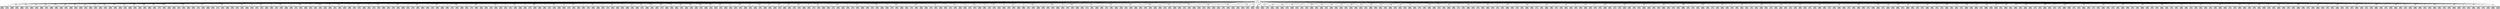 digraph ObjectGraph {
  node[shape=box, style=filled, fillcolor=white];
  o163693948[fontcolor=red];
  o163693948[label="dict\n256 items"];
  o163693948[fillcolor="0,0,1"];
  o163693948 -> o159378368;
  o163693948 -> o158956956 [label="'\\x00'"];
  o163693948 -> o159868512;
  o163693948 -> o158957360 [label="'\\x83'"];
  o163693948 -> o159867424;
  o163693948 -> o158956908 [label="'\\x04'"];
  o163693948 -> o159868640;
  o163693948 -> o158957312 [label="'\\x87'"];
  o163693948 -> o159867552;
  o163693948 -> o158956860 [label="'\\x08'"];
  o163693948 -> o159868768;
  o163693948 -> o158957264 [label="'\\x8b'"];
  o163693948 -> o159394912;
  o163693948 -> o158956812 [label="'\\x0c'"];
  o163693948 -> o159868896;
  o163693948 -> o158957216 [label="'\\x8f'"];
  o163693948 -> o159867648;
  o163693948 -> o158956764 [label="'\\x10'"];
  o163693948 -> o159869024;
  o163693948 -> o158957168 [label="'\\x93'"];
  o163693948 -> o159867776;
  o163693948 -> o158956716 [label="'\\x14'"];
  o163693948 -> o159869152;
  o163693948 -> o158957120 [label="'\\x97'"];
  o163693948 -> o159867904;
  o163693948 -> o158956668 [label="'\\x18'"];
  o163693948 -> o159869280;
  o163693948 -> o158957072 [label="'\\x9b'"];
  o163693948 -> o159868032;
  o163693948 -> o158956620 [label="'\\x1c'"];
  o163693948 -> o159869408;
  o163693948 -> o158959000 [label="'\\x9f'"];
  o163693948 -> o159394752;
  o163693948 -> o158956572 [label="' '"];
  o163693948 -> o159869536;
  o163693948 -> o158958952 [label="'\\xa3'"];
  o163693948 -> o159156000;
  o163693948 -> o158956524 [label="'$'"];
  o163693948 -> o159869664;
  o163693948 -> o158958904 [label="'\\xa7'"];
  o163693948 -> o159393344;
  o163693948 -> o158956476 [label="'('"];
  o163693948 -> o159869792;
  o163693948 -> o158958856 [label="'\\xab'"];
  o163693948 -> o159393312;
  o163693948 -> o158956428 [label="','"];
  o163693948 -> o159869920;
  o163693948 -> o158958808 [label="'\\xaf'"];
  o163693948 -> o159392480;
  o163693948 -> o158956380 [label="'0'"];
  o163693948 -> o159870048;
  o163693948 -> o158958760 [label="'\\xb3'"];
  o163693948 -> o159394528;
  o163693948 -> o158956332 [label="'4'"];
  o163693948 -> o159870176;
  o163693948 -> o158958712 [label="'\\xb7'"];
  o163693948 -> o159142720;
  o163693948 -> o158956284 [label="'8'"];
  o163693948 -> o159870304;
  o163693948 -> o158958664 [label="'\\xbb'"];
  o163693948 -> o159393408;
  o163693948 -> o158956236 [label="'<'"];
  o163693948 -> o159870432;
  o163693948 -> o158958616 [label="'\\xbf'"];
  o163693948 -> o159868288;
  o163693948 -> o158956188 [label="'@'"];
  o163693948 -> o159870560;
  o163693948 -> o158958568 [label="'\\xc3'"];
  o163693948 -> o159394720;
  o163693948 -> o158956140 [label="D",weight=2];
  o163693948 -> o159870688;
  o163693948 -> o158958520 [label="'\\xc7'"];
  o163693948 -> o159380896;
  o163693948 -> o158956092 [label="H",weight=2];
  o163693948 -> o159870816;
  o163693948 -> o158958472 [label="'\\xcb'"];
  o163693948 -> o1077686912;
  o163693948 -> o158956044 [label="L",weight=2];
  o163693948 -> o159870944;
  o163693948 -> o158958424 [label="'\\xcf'"];
  o163693948 -> o159393376;
  o163693948 -> o158957972 [label="P",weight=2];
  o163693948 -> o159871104;
  o163693948 -> o158958376 [label="'\\xd3'"];
  o163693948 -> o159178176;
  o163693948 -> o158957924 [label="T",weight=2];
  o163693948 -> o159871232;
  o163693948 -> o158958328 [label="'\\xd7'"];
  o163693948 -> o159178240;
  o163693948 -> o158957876 [label="X",weight=2];
  o163693948 -> o159871360;
  o163693948 -> o158958280 [label="'\\xdb'"];
  o163693948 -> o159868320;
  o163693948 -> o158957828 [label="'\\\\'"];
  o163693948 -> o159871488;
  o163693948 -> o158958232 [label="'\\xdf'"];
  o163693948 -> o159868352;
  o163693948 -> o158957780 [label="'`'"];
  o163693948 -> o159871616;
  o163693948 -> o158958184 [label="'\\xe3'"];
  o163693948 -> o1077675168;
  o163693948 -> o158957732 [label="d",weight=2];
  o163693948 -> o159871744;
  o163693948 -> o158958136 [label="'\\xe7'"];
  o163693948 -> o159221728;
  o163693948 -> o158957684 [label="h",weight=2];
  o163693948 -> o159871872;
  o163693948 -> o158958088 [label="'\\xeb'"];
  o163693948 -> o159178112;
  o163693948 -> o158957636 [label="l",weight=2];
  o163693948 -> o159872000;
  o163693948 -> o158958040 [label="'\\xef'"];
  o163693948 -> o1077675264;
  o163693948 -> o158957588 [label="p",weight=2];
  o163693948 -> o159872128;
  o163693948 -> o158959968 [label="'\\xf3'"];
  o163693948 -> o1077696128;
  o163693948 -> o158957540 [label="t",weight=2];
  o163693948 -> o159872256;
  o163693948 -> o158959920 [label="'\\xf7'"];
  o163693948 -> o1077688032;
  o163693948 -> o158957492 [label="x",weight=2];
  o163693948 -> o159872384;
  o163693948 -> o158959872 [label="'\\xfb'"];
  o163693948 -> o159392800;
  o163693948 -> o158957444 [label="'|'"];
  o163693948 -> o159872512;
  o163693948 -> o158959824 [label="'\\xff'"];
  o163693948 -> o159868416;
  o163693948 -> o158957396 [label="'\\x80'"];
  o163693948 -> o159867392;
  o163693948 -> o158956920 [label="'\\x03'"];
  o163693948 -> o159868544;
  o163693948 -> o158957348 [label="'\\x84'"];
  o163693948 -> o159867520;
  o163693948 -> o158956872 [label="'\\x07'"];
  o163693948 -> o159868672;
  o163693948 -> o158957300 [label="'\\x88'"];
  o163693948 -> o159394880;
  o163693948 -> o158956824 [label="'\\x0b'"];
  o163693948 -> o159868800;
  o163693948 -> o158957252 [label="'\\x8c'"];
  o163693948 -> o159867616;
  o163693948 -> o158956776 [label="'\\x0f'"];
  o163693948 -> o159868928;
  o163693948 -> o158957204 [label="'\\x90'"];
  o163693948 -> o159867744;
  o163693948 -> o158956728 [label="'\\x13'"];
  o163693948 -> o159869056;
  o163693948 -> o158957156 [label="'\\x94'"];
  o163693948 -> o159867872;
  o163693948 -> o158956680 [label="'\\x17'"];
  o163693948 -> o159869184;
  o163693948 -> o158957108 [label="'\\x98'"];
  o163693948 -> o159868000;
  o163693948 -> o158956632 [label="'\\x1b'"];
  o163693948 -> o159869312;
  o163693948 -> o158957060 [label="'\\x9c'"];
  o163693948 -> o159868128;
  o163693948 -> o158956584 [label="'\\x1f'"];
  o163693948 -> o159869440;
  o163693948 -> o158958988 [label="'\\xa0'"];
  o163693948 -> o1077689216;
  o163693948 -> o158956536 [label="'#'"];
  o163693948 -> o159869568;
  o163693948 -> o158958940 [label="'\\xa4'"];
  o163693948 -> o159868256;
  o163693948 -> o158956488 [label="\"'\""];
  o163693948 -> o159869696;
  o163693948 -> o158958892 [label="'\\xa8'"];
  o163693948 -> o159393280;
  o163693948 -> o158956440 [label="'+'"];
  o163693948 -> o159869824;
  o163693948 -> o158958844 [label="'\\xac'"];
  o163693948 -> o159154336;
  o163693948 -> o158956392 [label="'/'"];
  o163693948 -> o159869952;
  o163693948 -> o158958796 [label="'\\xb0'"];
  o163693948 -> o159394400;
  o163693948 -> o158956344 [label="'3'"];
  o163693948 -> o159870080;
  o163693948 -> o158958748 [label="'\\xb4'"];
  o163693948 -> o159394688;
  o163693948 -> o158956296 [label="'7'"];
  o163693948 -> o159870208;
  o163693948 -> o158958700 [label="'\\xb8'"];
  o163693948 -> o159259584;
  o163693948 -> o158956248 [label="';'"];
  o163693948 -> o159870336;
  o163693948 -> o158958652 [label="'\\xbc'"];
  o163693948 -> o159393248;
  o163693948 -> o158956200 [label="'?'"];
  o163693948 -> o159870464;
  o163693948 -> o158958604 [label="'\\xc0'"];
  o163693948 -> o159201856;
  o163693948 -> o158956152 [label="C",weight=2];
  o163693948 -> o159870592;
  o163693948 -> o158958556 [label="'\\xc4'"];
  o163693948 -> o159393024;
  o163693948 -> o158956104 [label="G",weight=2];
  o163693948 -> o159870720;
  o163693948 -> o158958508 [label="'\\xc8'"];
  o163693948 -> o159395488;
  o163693948 -> o158956056 [label="K",weight=2];
  o163693948 -> o159870848;
  o163693948 -> o158958460 [label="'\\xcc'"];
  o163693948 -> o159177856;
  o163693948 -> o158957984 [label="O",weight=2];
  o163693948 -> o159871008;
  o163693948 -> o158958412 [label="'\\xd0'"];
  o163693948 -> o159177952;
  o163693948 -> o158957936 [label="S",weight=2];
  o163693948 -> o159871136;
  o163693948 -> o158958364 [label="'\\xd4'"];
  o163693948 -> o159178208;
  o163693948 -> o158957888 [label="W",weight=2];
  o163693948 -> o159871264;
  o163693948 -> o158958316 [label="'\\xd8'"];
  o163693948 -> o159393120;
  o163693948 -> o158957840 [label="'['"];
  o163693948 -> o159871392;
  o163693948 -> o158958268 [label="'\\xdc'"];
  o163693948 -> o1077686304;
  o163693948 -> o158957792 [label="_",weight=2];
  o163693948 -> o159871520;
  o163693948 -> o158958220 [label="'\\xe0'"];
  o163693948 -> o159176320;
  o163693948 -> o158957744 [label="c",weight=2];
  o163693948 -> o159871648;
  o163693948 -> o158958172 [label="'\\xe4'"];
  o163693948 -> o159178304;
  o163693948 -> o158957696 [label="g",weight=2];
  o163693948 -> o159871776;
  o163693948 -> o158958124 [label="'\\xe8'"];
  o163693948 -> o1077689440;
  o163693948 -> o158957648 [label="k",weight=2];
  o163693948 -> o159871904;
  o163693948 -> o158958076 [label="'\\xec'"];
  o163693948 -> o159189216;
  o163693948 -> o158957600 [label="o",weight=2];
  o163693948 -> o159872032;
  o163693948 -> o158958028 [label="'\\xf0'"];
  o163693948 -> o159154496;
  o163693948 -> o158957552 [label="s",weight=2];
  o163693948 -> o159872160;
  o163693948 -> o158959956 [label="'\\xf4'"];
  o163693948 -> o1077601824;
  o163693948 -> o158957504 [label="w",weight=2];
  o163693948 -> o159872288;
  o163693948 -> o158959908 [label="'\\xf8'"];
  o163693948 -> o159156032;
  o163693948 -> o158957456 [label="'{'"];
  o163693948 -> o159872416;
  o163693948 -> o158959860 [label="'\\xfc'"];
  o163693948 -> o159868384;
  o163693948 -> o158957408 [label="'\\x7f'"];
  o163693948 -> o159868448;
  o163693948 -> o158957384 [label="'\\x81'"];
  o163693948 -> o159867360;
  o163693948 -> o158956932 [label="'\\x02'"];
  o163693948 -> o159868576;
  o163693948 -> o158957336 [label="'\\x85'"];
  o163693948 -> o159867488;
  o163693948 -> o158956884 [label="'\\x06'"];
  o163693948 -> o159868704;
  o163693948 -> o158957288 [label="'\\x89'"];
  o163693948 -> o159394816;
  o163693948 -> o158956836 [label="'\\n'"];
  o163693948 -> o159868832;
  o163693948 -> o158957240 [label="'\\x8d'"];
  o163693948 -> o159867584;
  o163693948 -> o158956788 [label="'\\x0e'"];
  o163693948 -> o159868960;
  o163693948 -> o158957192 [label="'\\x91'"];
  o163693948 -> o159867712;
  o163693948 -> o158956740 [label="'\\x12'"];
  o163693948 -> o159869088;
  o163693948 -> o158957144 [label="'\\x95'"];
  o163693948 -> o159867840;
  o163693948 -> o158956692 [label="'\\x16'"];
  o163693948 -> o159869216;
  o163693948 -> o158957096 [label="'\\x99'"];
  o163693948 -> o159867968;
  o163693948 -> o158956644 [label="'\\x1a'"];
  o163693948 -> o159869344;
  o163693948 -> o158957048 [label="'\\x9d'"];
  o163693948 -> o159868096;
  o163693948 -> o158956596 [label="'\\x1e'"];
  o163693948 -> o159869472;
  o163693948 -> o158958976 [label="'\\xa1'"];
  o163693948 -> o159868160;
  o163693948 -> o158956548 [label="'\"'"];
  o163693948 -> o159869600;
  o163693948 -> o158958928 [label="'\\xa5'"];
  o163693948 -> o159868224;
  o163693948 -> o158956500 [label="'&'"];
  o163693948 -> o159869728;
  o163693948 -> o158958880 [label="'\\xa9'"];
  o163693948 -> o1077674720;
  o163693948 -> o158956452 [label="'*'"];
  o163693948 -> o159869856;
  o163693948 -> o158958832 [label="'\\xad'"];
  o163693948 -> o159154272;
  o163693948 -> o158956404 [label="'.'"];
  o163693948 -> o159869984;
  o163693948 -> o158958784 [label="'\\xb1'"];
  o163693948 -> o159394496;
  o163693948 -> o158956356 [label="'2'"];
  o163693948 -> o159870112;
  o163693948 -> o158958736 [label="'\\xb5'"];
  o163693948 -> o159394592;
  o163693948 -> o158956308 [label="'6'"];
  o163693948 -> o159870240;
  o163693948 -> o158958688 [label="'\\xb9'"];
  o163693948 -> o159154368;
  o163693948 -> o158956260 [label="':'"];
  o163693948 -> o159870368;
  o163693948 -> o158958640 [label="'\\xbd'"];
  o163693948 -> o159393440;
  o163693948 -> o158956212 [label="'>'"];
  o163693948 -> o159870496;
  o163693948 -> o158958592 [label="'\\xc1'"];
  o163693948 -> o159201728;
  o163693948 -> o158956164 [label="B",weight=2];
  o163693948 -> o159870624;
  o163693948 -> o158958544 [label="'\\xc5'"];
  o163693948 -> o159177792;
  o163693948 -> o158956116 [label="F",weight=2];
  o163693948 -> o159870752;
  o163693948 -> o158958496 [label="'\\xc9'"];
  o163693948 -> o159393056;
  o163693948 -> o158956068 [label="J",weight=2];
  o163693948 -> o159870880;
  o163693948 -> o158958448 [label="'\\xcd'"];
  o163693948 -> o159177824;
  o163693948 -> o158957996 [label="N",weight=2];
  o163693948 -> o159871040;
  o163693948 -> o158958400 [label="'\\xd1'"];
  o163693948 -> o159177920;
  o163693948 -> o158957948 [label="R",weight=2];
  o163693948 -> o159871168;
  o163693948 -> o158958352 [label="'\\xd5'"];
  o163693948 -> o159395552;
  o163693948 -> o158957900 [label="V",weight=2];
  o163693948 -> o159871296;
  o163693948 -> o158958304 [label="'\\xd9'"];
  o163693948 -> o159392352;
  o163693948 -> o158957852 [label="Z",weight=2];
  o163693948 -> o159871424;
  o163693948 -> o158958256 [label="'\\xdd'"];
  o163693948 -> o159393152;
  o163693948 -> o158957804 [label="'^'"];
  o163693948 -> o159871552;
  o163693948 -> o158958208 [label="'\\xe1'"];
  o163693948 -> o159154688;
  o163693948 -> o158957756 [label="b",weight=2];
  o163693948 -> o159871680;
  o163693948 -> o158958160 [label="'\\xe5'"];
  o163693948 -> o159178272;
  o163693948 -> o158957708 [label="f",weight=2];
  o163693948 -> o159871808;
  o163693948 -> o158958112 [label="'\\xe9'"];
  o163693948 -> o159156288;
  o163693948 -> o158957660 [label="j",weight=2];
  o163693948 -> o159871936;
  o163693948 -> o158958064 [label="'\\xed'"];
  o163693948 -> o1077686560;
  o163693948 -> o158957612 [label="n",weight=2];
  o163693948 -> o159872064;
  o163693948 -> o158959992 [label="'\\xf1'"];
  o163693948 -> o1077601760;
  o163693948 -> o158957564 [label="r",weight=2];
  o163693948 -> o159872192;
  o163693948 -> o158959944 [label="'\\xf5'"];
  o163693948 -> o1077689472;
  o163693948 -> o158957516 [label="v",weight=2];
  o163693948 -> o159872320;
  o163693948 -> o158959896 [label="'\\xf9'"];
  o163693948 -> o159392288;
  o163693948 -> o158957468 [label="z",weight=2];
  o163693948 -> o159872448;
  o163693948 -> o158959848 [label="'\\xfd'"];
  o163693948 -> o159155744;
  o163693948 -> o158957420 [label="'~'"];
  o163693948 -> o159867328;
  o163693948 -> o158956944 [label="'\\x01'"];
  o163693948 -> o159868480;
  o163693948 -> o158957372 [label="'\\x82'"];
  o163693948 -> o159867456;
  o163693948 -> o158956896 [label="'\\x05'"];
  o163693948 -> o159868608;
  o163693948 -> o158957324 [label="'\\x86'"];
  o163693948 -> o159394784;
  o163693948 -> o158956848 [label="'\\t'"];
  o163693948 -> o159868736;
  o163693948 -> o158957276 [label="'\\x8a'"];
  o163693948 -> o159394848;
  o163693948 -> o158956800 [label="'\\r'"];
  o163693948 -> o159868864;
  o163693948 -> o158957228 [label="'\\x8e'"];
  o163693948 -> o159867680;
  o163693948 -> o158956752 [label="'\\x11'"];
  o163693948 -> o159868992;
  o163693948 -> o158957180 [label="'\\x92'"];
  o163693948 -> o159867808;
  o163693948 -> o158956704 [label="'\\x15'"];
  o163693948 -> o159869120;
  o163693948 -> o158957132 [label="'\\x96'"];
  o163693948 -> o159867936;
  o163693948 -> o158956656 [label="'\\x19'"];
  o163693948 -> o159869248;
  o163693948 -> o158957084 [label="'\\x9a'"];
  o163693948 -> o159868064;
  o163693948 -> o158956608 [label="'\\x1d'"];
  o163693948 -> o159869376;
  o163693948 -> o158957036 [label="'\\x9e'"];
  o163693948 -> o159395456;
  o163693948 -> o158956560 [label="'!'"];
  o163693948 -> o159869504;
  o163693948 -> o158958964 [label="'\\xa2'"];
  o163693948 -> o159868192;
  o163693948 -> o158956512 [label="'%'"];
  o163693948 -> o159869632;
  o163693948 -> o158958916 [label="'\\xa6'"];
  o163693948 -> o159392832;
  o163693948 -> o158956464 [label="')'"];
  o163693948 -> o159869760;
  o163693948 -> o158958868 [label="'\\xaa'"];
  o163693948 -> o159393216;
  o163693948 -> o158956416 [label="'-'"];
  o163693948 -> o159869888;
  o163693948 -> o158958820 [label="'\\xae'"];
  o163693948 -> o159142336;
  o163693948 -> o158956368 [label="'1'"];
  o163693948 -> o159870016;
  o163693948 -> o158958772 [label="'\\xb2'"];
  o163693948 -> o159394560;
  o163693948 -> o158956320 [label="'5'"];
  o163693948 -> o159870144;
  o163693948 -> o158958724 [label="'\\xb6'"];
  o163693948 -> o159392512;
  o163693948 -> o158956272 [label="'9'"];
  o163693948 -> o159870272;
  o163693948 -> o158958676 [label="'\\xba'"];
  o163693948 -> o159393472;
  o163693948 -> o158956224 [label="'='"];
  o163693948 -> o159870400;
  o163693948 -> o158958628 [label="'\\xbe'"];
  o163693948 -> o159392320;
  o163693948 -> o158956176 [label="A",weight=2];
  o163693948 -> o159870528;
  o163693948 -> o158958580 [label="'\\xc2'"];
  o163693948 -> o159177984;
  o163693948 -> o158956128 [label="E",weight=2];
  o163693948 -> o159870656;
  o163693948 -> o158958532 [label="'\\xc6'"];
  o163693948 -> o159176928;
  o163693948 -> o158956080 [label="I",weight=2];
  o163693948 -> o159870784;
  o163693948 -> o158958484 [label="'\\xca'"];
  o163693948 -> o159292672;
  o163693948 -> o158958008 [label="M",weight=2];
  o163693948 -> o159870912;
  o163693948 -> o158958436 [label="'\\xce'"];
  o163693948 -> o159395520;
  o163693948 -> o158957960 [label="Q",weight=2];
  o163693948 -> o159871072;
  o163693948 -> o158958388 [label="'\\xd2'"];
  o163693948 -> o1077687008;
  o163693948 -> o158957912 [label="U",weight=2];
  o163693948 -> o159871200;
  o163693948 -> o158958340 [label="'\\xd6'"];
  o163693948 -> o159395584;
  o163693948 -> o158957864 [label="Y",weight=2];
  o163693948 -> o159871328;
  o163693948 -> o158958292 [label="'\\xda'"];
  o163693948 -> o159289824;
  o163693948 -> o158957816 [label="']'"];
  o163693948 -> o159871456;
  o163693948 -> o158958244 [label="'\\xde'"];
  o163693948 -> o159154656;
  o163693948 -> o158957768 [label="a",weight=2];
  o163693948 -> o159871584;
  o163693948 -> o158958196 [label="'\\xe2'"];
  o163693948 -> o1077687488;
  o163693948 -> o158957720 [label="e",weight=2];
  o163693948 -> o159871712;
  o163693948 -> o158958148 [label="'\\xe6'"];
  o163693948 -> o159154720;
  o163693948 -> o158957672 [label="i",weight=2];
  o163693948 -> o159871840;
  o163693948 -> o158958100 [label="'\\xea'"];
  o163693948 -> o159156256;
  o163693948 -> o158957624 [label="m",weight=2];
  o163693948 -> o159871968;
  o163693948 -> o158958052 [label="'\\xee'"];
  o163693948 -> o159260192;
  o163693948 -> o158957576 [label="q",weight=2];
  o163693948 -> o159872096;
  o163693948 -> o158959980 [label="'\\xf2'"];
  o163693948 -> o159189184;
  o163693948 -> o158957528 [label="u",weight=2];
  o163693948 -> o159872224;
  o163693948 -> o158959932 [label="'\\xf6'"];
  o163693948 -> o159392992;
  o163693948 -> o158957480 [label="y",weight=2];
  o163693948 -> o159872352;
  o163693948 -> o158959884 [label="'\\xfa'"];
  o163693948 -> o159156064;
  o163693948 -> o158957432 [label="'}'"];
  o163693948 -> o159872480;
  o163693948 -> o158959836 [label="'\\xfe'"];
  o159378368[label="str\n'\\x00'"];
  o159378368[fillcolor="0,0,0.766667"];
  o158956956[label="int\n0"];
  o158956956[fillcolor="0,0,0.766667"];
  o159868512[label="str\n'\\x83'"];
  o159868512[fillcolor="0,0,0.766667"];
  o158957360[label="int\n131"];
  o158957360[fillcolor="0,0,0.766667"];
  o159867424[label="str\n'\\x04'"];
  o159867424[fillcolor="0,0,0.766667"];
  o158956908[label="int\n4"];
  o158956908[fillcolor="0,0,0.766667"];
  o159868640[label="str\n'\\x87'"];
  o159868640[fillcolor="0,0,0.766667"];
  o158957312[label="int\n135"];
  o158957312[fillcolor="0,0,0.766667"];
  o159867552[label="str\n'\\x08'"];
  o159867552[fillcolor="0,0,0.766667"];
  o158956860[label="int\n8"];
  o158956860[fillcolor="0,0,0.766667"];
  o159868768[label="str\n'\\x8b'"];
  o159868768[fillcolor="0,0,0.766667"];
  o158957264[label="int\n139"];
  o158957264[fillcolor="0,0,0.766667"];
  o159394912[label="str\n'\\x0c'"];
  o159394912[fillcolor="0,0,0.766667"];
  o158956812[label="int\n12"];
  o158956812[fillcolor="0,0,0.766667"];
  o159868896[label="str\n'\\x8f'"];
  o159868896[fillcolor="0,0,0.766667"];
  o158957216[label="int\n143"];
  o158957216[fillcolor="0,0,0.766667"];
  o159867648[label="str\n'\\x10'"];
  o159867648[fillcolor="0,0,0.766667"];
  o158956764[label="int\n16"];
  o158956764[fillcolor="0,0,0.766667"];
  o159869024[label="str\n'\\x93'"];
  o159869024[fillcolor="0,0,0.766667"];
  o158957168[label="int\n147"];
  o158957168[fillcolor="0,0,0.766667"];
  o159867776[label="str\n'\\x14'"];
  o159867776[fillcolor="0,0,0.766667"];
  o158956716[label="int\n20"];
  o158956716[fillcolor="0,0,0.766667"];
  o159869152[label="str\n'\\x97'"];
  o159869152[fillcolor="0,0,0.766667"];
  o158957120[label="int\n151"];
  o158957120[fillcolor="0,0,0.766667"];
  o159867904[label="str\n'\\x18'"];
  o159867904[fillcolor="0,0,0.766667"];
  o158956668[label="int\n24"];
  o158956668[fillcolor="0,0,0.766667"];
  o159869280[label="str\n'\\x9b'"];
  o159869280[fillcolor="0,0,0.766667"];
  o158957072[label="int\n155"];
  o158957072[fillcolor="0,0,0.766667"];
  o159868032[label="str\n'\\x1c'"];
  o159868032[fillcolor="0,0,0.766667"];
  o158956620[label="int\n28"];
  o158956620[fillcolor="0,0,0.766667"];
  o159869408[label="str\n'\\x9f'"];
  o159869408[fillcolor="0,0,0.766667"];
  o158959000[label="int\n159"];
  o158959000[fillcolor="0,0,0.766667"];
  o159394752[label="str\n' '"];
  o159394752[fillcolor="0,0,0.766667"];
  o158956572[label="int\n32"];
  o158956572[fillcolor="0,0,0.766667"];
  o159869536[label="str\n'\\xa3'"];
  o159869536[fillcolor="0,0,0.766667"];
  o158958952[label="int\n163"];
  o158958952[fillcolor="0,0,0.766667"];
  o159156000[label="str\n'$'"];
  o159156000[fillcolor="0,0,0.766667"];
  o158956524[label="int\n36"];
  o158956524[fillcolor="0,0,0.766667"];
  o159869664[label="str\n'\\xa7'"];
  o159869664[fillcolor="0,0,0.766667"];
  o158958904[label="int\n167"];
  o158958904[fillcolor="0,0,0.766667"];
  o159393344[label="str\n'('"];
  o159393344[fillcolor="0,0,0.766667"];
  o158956476[label="int\n40"];
  o158956476[fillcolor="0,0,0.766667"];
  o159869792[label="str\n'\\xab'"];
  o159869792[fillcolor="0,0,0.766667"];
  o158958856[label="int\n171"];
  o158958856[fillcolor="0,0,0.766667"];
  o159393312[label="str\n','"];
  o159393312[fillcolor="0,0,0.766667"];
  o158956428[label="int\n44"];
  o158956428[fillcolor="0,0,0.766667"];
  o159869920[label="str\n'\\xaf'"];
  o159869920[fillcolor="0,0,0.766667"];
  o158958808[label="int\n175"];
  o158958808[fillcolor="0,0,0.766667"];
  o159392480[label="str\n'0'"];
  o159392480[fillcolor="0,0,0.766667"];
  o158956380[label="int\n48"];
  o158956380[fillcolor="0,0,0.766667"];
  o159870048[label="str\n'\\xb3'"];
  o159870048[fillcolor="0,0,0.766667"];
  o158958760[label="int\n179"];
  o158958760[fillcolor="0,0,0.766667"];
  o159394528[label="str\n'4'"];
  o159394528[fillcolor="0,0,0.766667"];
  o158956332[label="int\n52"];
  o158956332[fillcolor="0,0,0.766667"];
  o159870176[label="str\n'\\xb7'"];
  o159870176[fillcolor="0,0,0.766667"];
  o158958712[label="int\n183"];
  o158958712[fillcolor="0,0,0.766667"];
  o159142720[label="str\n'8'"];
  o159142720[fillcolor="0,0,0.766667"];
  o158956284[label="int\n56"];
  o158956284[fillcolor="0,0,0.766667"];
  o159870304[label="str\n'\\xbb'"];
  o159870304[fillcolor="0,0,0.766667"];
  o158958664[label="int\n187"];
  o158958664[fillcolor="0,0,0.766667"];
  o159393408[label="str\n'<'"];
  o159393408[fillcolor="0,0,0.766667"];
  o158956236[label="int\n60"];
  o158956236[fillcolor="0,0,0.766667"];
  o159870432[label="str\n'\\xbf'"];
  o159870432[fillcolor="0,0,0.766667"];
  o158958616[label="int\n191"];
  o158958616[fillcolor="0,0,0.766667"];
  o159868288[label="str\n'@'"];
  o159868288[fillcolor="0,0,0.766667"];
  o158956188[label="int\n64"];
  o158956188[fillcolor="0,0,0.766667"];
  o159870560[label="str\n'\\xc3'"];
  o159870560[fillcolor="0,0,0.766667"];
  o158958568[label="int\n195"];
  o158958568[fillcolor="0,0,0.766667"];
  o159394720[label="str\n'D'"];
  o159394720[fillcolor="0,0,0.766667"];
  o158956140[label="int\n68"];
  o158956140[fillcolor="0,0,0.766667"];
  o159870688[label="str\n'\\xc7'"];
  o159870688[fillcolor="0,0,0.766667"];
  o158958520[label="int\n199"];
  o158958520[fillcolor="0,0,0.766667"];
  o159380896[label="str\n'H'"];
  o159380896[fillcolor="0,0,0.766667"];
  o158956092[label="int\n72"];
  o158956092[fillcolor="0,0,0.766667"];
  o159870816[label="str\n'\\xcb'"];
  o159870816[fillcolor="0,0,0.766667"];
  o158958472[label="int\n203"];
  o158958472[fillcolor="0,0,0.766667"];
  o1077686912[label="str\n'L'"];
  o1077686912[fillcolor="0,0,0.766667"];
  o158956044[label="int\n76"];
  o158956044[fillcolor="0,0,0.766667"];
  o159870944[label="str\n'\\xcf'"];
  o159870944[fillcolor="0,0,0.766667"];
  o158958424[label="int\n207"];
  o158958424[fillcolor="0,0,0.766667"];
  o159393376[label="str\n'P'"];
  o159393376[fillcolor="0,0,0.766667"];
  o158957972[label="int\n80"];
  o158957972[fillcolor="0,0,0.766667"];
  o159871104[label="str\n'\\xd3'"];
  o159871104[fillcolor="0,0,0.766667"];
  o158958376[label="int\n211"];
  o158958376[fillcolor="0,0,0.766667"];
  o159178176[label="str\n'T'"];
  o159178176[fillcolor="0,0,0.766667"];
  o158957924[label="int\n84"];
  o158957924[fillcolor="0,0,0.766667"];
  o159871232[label="str\n'\\xd7'"];
  o159871232[fillcolor="0,0,0.766667"];
  o158958328[label="int\n215"];
  o158958328[fillcolor="0,0,0.766667"];
  o159178240[label="str\n'X'"];
  o159178240[fillcolor="0,0,0.766667"];
  o158957876[label="int\n88"];
  o158957876[fillcolor="0,0,0.766667"];
  o159871360[label="str\n'\\xdb'"];
  o159871360[fillcolor="0,0,0.766667"];
  o158958280[label="int\n219"];
  o158958280[fillcolor="0,0,0.766667"];
  o159868320[label="str\n'\\\\'"];
  o159868320[fillcolor="0,0,0.766667"];
  o158957828[label="int\n92"];
  o158957828[fillcolor="0,0,0.766667"];
  o159871488[label="str\n'\\xdf'"];
  o159871488[fillcolor="0,0,0.766667"];
  o158958232[label="int\n223"];
  o158958232[fillcolor="0,0,0.766667"];
  o159868352[label="str\n'`'"];
  o159868352[fillcolor="0,0,0.766667"];
  o158957780[label="int\n96"];
  o158957780[fillcolor="0,0,0.766667"];
  o159871616[label="str\n'\\xe3'"];
  o159871616[fillcolor="0,0,0.766667"];
  o158958184[label="int\n227"];
  o158958184[fillcolor="0,0,0.766667"];
  o1077675168[label="str\n'd'"];
  o1077675168[fillcolor="0,0,0.766667"];
  o158957732[label="int\n100"];
  o158957732[fillcolor="0,0,0.766667"];
  o159871744[label="str\n'\\xe7'"];
  o159871744[fillcolor="0,0,0.766667"];
  o158958136[label="int\n231"];
  o158958136[fillcolor="0,0,0.766667"];
  o159221728[label="str\n'h'"];
  o159221728[fillcolor="0,0,0.766667"];
  o158957684[label="int\n104"];
  o158957684[fillcolor="0,0,0.766667"];
  o159871872[label="str\n'\\xeb'"];
  o159871872[fillcolor="0,0,0.766667"];
  o158958088[label="int\n235"];
  o158958088[fillcolor="0,0,0.766667"];
  o159178112[label="str\n'l'"];
  o159178112[fillcolor="0,0,0.766667"];
  o158957636[label="int\n108"];
  o158957636[fillcolor="0,0,0.766667"];
  o159872000[label="str\n'\\xef'"];
  o159872000[fillcolor="0,0,0.766667"];
  o158958040[label="int\n239"];
  o158958040[fillcolor="0,0,0.766667"];
  o1077675264[label="str\n'p'"];
  o1077675264[fillcolor="0,0,0.766667"];
  o158957588[label="int\n112"];
  o158957588[fillcolor="0,0,0.766667"];
  o159872128[label="str\n'\\xf3'"];
  o159872128[fillcolor="0,0,0.766667"];
  o158959968[label="int\n243"];
  o158959968[fillcolor="0,0,0.766667"];
  o1077696128[label="str\n't'"];
  o1077696128[fillcolor="0,0,0.766667"];
  o158957540[label="int\n116"];
  o158957540[fillcolor="0,0,0.766667"];
  o159872256[label="str\n'\\xf7'"];
  o159872256[fillcolor="0,0,0.766667"];
  o158959920[label="int\n247"];
  o158959920[fillcolor="0,0,0.766667"];
  o1077688032[label="str\n'x'"];
  o1077688032[fillcolor="0,0,0.766667"];
  o158957492[label="int\n120"];
  o158957492[fillcolor="0,0,0.766667"];
  o159872384[label="str\n'\\xfb'"];
  o159872384[fillcolor="0,0,0.766667"];
  o158959872[label="int\n251"];
  o158959872[fillcolor="0,0,0.766667"];
  o159392800[label="str\n'|'"];
  o159392800[fillcolor="0,0,0.766667"];
  o158957444[label="int\n124"];
  o158957444[fillcolor="0,0,0.766667"];
  o159872512[label="str\n'\\xff'"];
  o159872512[fillcolor="0,0,0.766667"];
  o158959824[label="int\n255"];
  o158959824[fillcolor="0,0,0.766667"];
  o159868416[label="str\n'\\x80'"];
  o159868416[fillcolor="0,0,0.766667"];
  o158957396[label="int\n128"];
  o158957396[fillcolor="0,0,0.766667"];
  o159867392[label="str\n'\\x03'"];
  o159867392[fillcolor="0,0,0.766667"];
  o158956920[label="int\n3"];
  o158956920[fillcolor="0,0,0.766667"];
  o159868544[label="str\n'\\x84'"];
  o159868544[fillcolor="0,0,0.766667"];
  o158957348[label="int\n132"];
  o158957348[fillcolor="0,0,0.766667"];
  o159867520[label="str\n'\\x07'"];
  o159867520[fillcolor="0,0,0.766667"];
  o158956872[label="int\n7"];
  o158956872[fillcolor="0,0,0.766667"];
  o159868672[label="str\n'\\x88'"];
  o159868672[fillcolor="0,0,0.766667"];
  o158957300[label="int\n136"];
  o158957300[fillcolor="0,0,0.766667"];
  o159394880[label="str\n'\\x0b'"];
  o159394880[fillcolor="0,0,0.766667"];
  o158956824[label="int\n11"];
  o158956824[fillcolor="0,0,0.766667"];
  o159868800[label="str\n'\\x8c'"];
  o159868800[fillcolor="0,0,0.766667"];
  o158957252[label="int\n140"];
  o158957252[fillcolor="0,0,0.766667"];
  o159867616[label="str\n'\\x0f'"];
  o159867616[fillcolor="0,0,0.766667"];
  o158956776[label="int\n15"];
  o158956776[fillcolor="0,0,0.766667"];
  o159868928[label="str\n'\\x90'"];
  o159868928[fillcolor="0,0,0.766667"];
  o158957204[label="int\n144"];
  o158957204[fillcolor="0,0,0.766667"];
  o159867744[label="str\n'\\x13'"];
  o159867744[fillcolor="0,0,0.766667"];
  o158956728[label="int\n19"];
  o158956728[fillcolor="0,0,0.766667"];
  o159869056[label="str\n'\\x94'"];
  o159869056[fillcolor="0,0,0.766667"];
  o158957156[label="int\n148"];
  o158957156[fillcolor="0,0,0.766667"];
  o159867872[label="str\n'\\x17'"];
  o159867872[fillcolor="0,0,0.766667"];
  o158956680[label="int\n23"];
  o158956680[fillcolor="0,0,0.766667"];
  o159869184[label="str\n'\\x98'"];
  o159869184[fillcolor="0,0,0.766667"];
  o158957108[label="int\n152"];
  o158957108[fillcolor="0,0,0.766667"];
  o159868000[label="str\n'\\x1b'"];
  o159868000[fillcolor="0,0,0.766667"];
  o158956632[label="int\n27"];
  o158956632[fillcolor="0,0,0.766667"];
  o159869312[label="str\n'\\x9c'"];
  o159869312[fillcolor="0,0,0.766667"];
  o158957060[label="int\n156"];
  o158957060[fillcolor="0,0,0.766667"];
  o159868128[label="str\n'\\x1f'"];
  o159868128[fillcolor="0,0,0.766667"];
  o158956584[label="int\n31"];
  o158956584[fillcolor="0,0,0.766667"];
  o159869440[label="str\n'\\xa0'"];
  o159869440[fillcolor="0,0,0.766667"];
  o158958988[label="int\n160"];
  o158958988[fillcolor="0,0,0.766667"];
  o1077689216[label="str\n'#'"];
  o1077689216[fillcolor="0,0,0.766667"];
  o158956536[label="int\n35"];
  o158956536[fillcolor="0,0,0.766667"];
  o159869568[label="str\n'\\xa4'"];
  o159869568[fillcolor="0,0,0.766667"];
  o158958940[label="int\n164"];
  o158958940[fillcolor="0,0,0.766667"];
  o159868256[label="str\n\"'\""];
  o159868256[fillcolor="0,0,0.766667"];
  o158956488[label="int\n39"];
  o158956488[fillcolor="0,0,0.766667"];
  o159869696[label="str\n'\\xa8'"];
  o159869696[fillcolor="0,0,0.766667"];
  o158958892[label="int\n168"];
  o158958892[fillcolor="0,0,0.766667"];
  o159393280[label="str\n'+'"];
  o159393280[fillcolor="0,0,0.766667"];
  o158956440[label="int\n43"];
  o158956440[fillcolor="0,0,0.766667"];
  o159869824[label="str\n'\\xac'"];
  o159869824[fillcolor="0,0,0.766667"];
  o158958844[label="int\n172"];
  o158958844[fillcolor="0,0,0.766667"];
  o159154336[label="str\n'/'"];
  o159154336[fillcolor="0,0,0.766667"];
  o158956392[label="int\n47"];
  o158956392[fillcolor="0,0,0.766667"];
  o159869952[label="str\n'\\xb0'"];
  o159869952[fillcolor="0,0,0.766667"];
  o158958796[label="int\n176"];
  o158958796[fillcolor="0,0,0.766667"];
  o159394400[label="str\n'3'"];
  o159394400[fillcolor="0,0,0.766667"];
  o158956344[label="int\n51"];
  o158956344[fillcolor="0,0,0.766667"];
  o159870080[label="str\n'\\xb4'"];
  o159870080[fillcolor="0,0,0.766667"];
  o158958748[label="int\n180"];
  o158958748[fillcolor="0,0,0.766667"];
  o159394688[label="str\n'7'"];
  o159394688[fillcolor="0,0,0.766667"];
  o158956296[label="int\n55"];
  o158956296[fillcolor="0,0,0.766667"];
  o159870208[label="str\n'\\xb8'"];
  o159870208[fillcolor="0,0,0.766667"];
  o158958700[label="int\n184"];
  o158958700[fillcolor="0,0,0.766667"];
  o159259584[label="str\n';'"];
  o159259584[fillcolor="0,0,0.766667"];
  o158956248[label="int\n59"];
  o158956248[fillcolor="0,0,0.766667"];
  o159870336[label="str\n'\\xbc'"];
  o159870336[fillcolor="0,0,0.766667"];
  o158958652[label="int\n188"];
  o158958652[fillcolor="0,0,0.766667"];
  o159393248[label="str\n'?'"];
  o159393248[fillcolor="0,0,0.766667"];
  o158956200[label="int\n63"];
  o158956200[fillcolor="0,0,0.766667"];
  o159870464[label="str\n'\\xc0'"];
  o159870464[fillcolor="0,0,0.766667"];
  o158958604[label="int\n192"];
  o158958604[fillcolor="0,0,0.766667"];
  o159201856[label="str\n'C'"];
  o159201856[fillcolor="0,0,0.766667"];
  o158956152[label="int\n67"];
  o158956152[fillcolor="0,0,0.766667"];
  o159870592[label="str\n'\\xc4'"];
  o159870592[fillcolor="0,0,0.766667"];
  o158958556[label="int\n196"];
  o158958556[fillcolor="0,0,0.766667"];
  o159393024[label="str\n'G'"];
  o159393024[fillcolor="0,0,0.766667"];
  o158956104[label="int\n71"];
  o158956104[fillcolor="0,0,0.766667"];
  o159870720[label="str\n'\\xc8'"];
  o159870720[fillcolor="0,0,0.766667"];
  o158958508[label="int\n200"];
  o158958508[fillcolor="0,0,0.766667"];
  o159395488[label="str\n'K'"];
  o159395488[fillcolor="0,0,0.766667"];
  o158956056[label="int\n75"];
  o158956056[fillcolor="0,0,0.766667"];
  o159870848[label="str\n'\\xcc'"];
  o159870848[fillcolor="0,0,0.766667"];
  o158958460[label="int\n204"];
  o158958460[fillcolor="0,0,0.766667"];
  o159177856[label="str\n'O'"];
  o159177856[fillcolor="0,0,0.766667"];
  o158957984[label="int\n79"];
  o158957984[fillcolor="0,0,0.766667"];
  o159871008[label="str\n'\\xd0'"];
  o159871008[fillcolor="0,0,0.766667"];
  o158958412[label="int\n208"];
  o158958412[fillcolor="0,0,0.766667"];
  o159177952[label="str\n'S'"];
  o159177952[fillcolor="0,0,0.766667"];
  o158957936[label="int\n83"];
  o158957936[fillcolor="0,0,0.766667"];
  o159871136[label="str\n'\\xd4'"];
  o159871136[fillcolor="0,0,0.766667"];
  o158958364[label="int\n212"];
  o158958364[fillcolor="0,0,0.766667"];
  o159178208[label="str\n'W'"];
  o159178208[fillcolor="0,0,0.766667"];
  o158957888[label="int\n87"];
  o158957888[fillcolor="0,0,0.766667"];
  o159871264[label="str\n'\\xd8'"];
  o159871264[fillcolor="0,0,0.766667"];
  o158958316[label="int\n216"];
  o158958316[fillcolor="0,0,0.766667"];
  o159393120[label="str\n'['"];
  o159393120[fillcolor="0,0,0.766667"];
  o158957840[label="int\n91"];
  o158957840[fillcolor="0,0,0.766667"];
  o159871392[label="str\n'\\xdc'"];
  o159871392[fillcolor="0,0,0.766667"];
  o158958268[label="int\n220"];
  o158958268[fillcolor="0,0,0.766667"];
  o1077686304[label="str\n'_'"];
  o1077686304[fillcolor="0,0,0.766667"];
  o158957792[label="int\n95"];
  o158957792[fillcolor="0,0,0.766667"];
  o159871520[label="str\n'\\xe0'"];
  o159871520[fillcolor="0,0,0.766667"];
  o158958220[label="int\n224"];
  o158958220[fillcolor="0,0,0.766667"];
  o159176320[label="str\n'c'"];
  o159176320[fillcolor="0,0,0.766667"];
  o158957744[label="int\n99"];
  o158957744[fillcolor="0,0,0.766667"];
  o159871648[label="str\n'\\xe4'"];
  o159871648[fillcolor="0,0,0.766667"];
  o158958172[label="int\n228"];
  o158958172[fillcolor="0,0,0.766667"];
  o159178304[label="str\n'g'"];
  o159178304[fillcolor="0,0,0.766667"];
  o158957696[label="int\n103"];
  o158957696[fillcolor="0,0,0.766667"];
  o159871776[label="str\n'\\xe8'"];
  o159871776[fillcolor="0,0,0.766667"];
  o158958124[label="int\n232"];
  o158958124[fillcolor="0,0,0.766667"];
  o1077689440[label="str\n'k'"];
  o1077689440[fillcolor="0,0,0.766667"];
  o158957648[label="int\n107"];
  o158957648[fillcolor="0,0,0.766667"];
  o159871904[label="str\n'\\xec'"];
  o159871904[fillcolor="0,0,0.766667"];
  o158958076[label="int\n236"];
  o158958076[fillcolor="0,0,0.766667"];
  o159189216[label="str\n'o'"];
  o159189216[fillcolor="0,0,0.766667"];
  o158957600[label="int\n111"];
  o158957600[fillcolor="0,0,0.766667"];
  o159872032[label="str\n'\\xf0'"];
  o159872032[fillcolor="0,0,0.766667"];
  o158958028[label="int\n240"];
  o158958028[fillcolor="0,0,0.766667"];
  o159154496[label="str\n's'"];
  o159154496[fillcolor="0,0,0.766667"];
  o158957552[label="int\n115"];
  o158957552[fillcolor="0,0,0.766667"];
  o159872160[label="str\n'\\xf4'"];
  o159872160[fillcolor="0,0,0.766667"];
  o158959956[label="int\n244"];
  o158959956[fillcolor="0,0,0.766667"];
  o1077601824[label="str\n'w'"];
  o1077601824[fillcolor="0,0,0.766667"];
  o158957504[label="int\n119"];
  o158957504[fillcolor="0,0,0.766667"];
  o159872288[label="str\n'\\xf8'"];
  o159872288[fillcolor="0,0,0.766667"];
  o158959908[label="int\n248"];
  o158959908[fillcolor="0,0,0.766667"];
  o159156032[label="str\n'{'"];
  o159156032[fillcolor="0,0,0.766667"];
  o158957456[label="int\n123"];
  o158957456[fillcolor="0,0,0.766667"];
  o159872416[label="str\n'\\xfc'"];
  o159872416[fillcolor="0,0,0.766667"];
  o158959860[label="int\n252"];
  o158959860[fillcolor="0,0,0.766667"];
  o159868384[label="str\n'\\x7f'"];
  o159868384[fillcolor="0,0,0.766667"];
  o158957408[label="int\n127"];
  o158957408[fillcolor="0,0,0.766667"];
  o159868448[label="str\n'\\x81'"];
  o159868448[fillcolor="0,0,0.766667"];
  o158957384[label="int\n129"];
  o158957384[fillcolor="0,0,0.766667"];
  o159867360[label="str\n'\\x02'"];
  o159867360[fillcolor="0,0,0.766667"];
  o158956932[label="int\n2"];
  o158956932[fillcolor="0,0,0.766667"];
  o159868576[label="str\n'\\x85'"];
  o159868576[fillcolor="0,0,0.766667"];
  o158957336[label="int\n133"];
  o158957336[fillcolor="0,0,0.766667"];
  o159867488[label="str\n'\\x06'"];
  o159867488[fillcolor="0,0,0.766667"];
  o158956884[label="int\n6"];
  o158956884[fillcolor="0,0,0.766667"];
  o159868704[label="str\n'\\x89'"];
  o159868704[fillcolor="0,0,0.766667"];
  o158957288[label="int\n137"];
  o158957288[fillcolor="0,0,0.766667"];
  o159394816[label="str\n'\\n'"];
  o159394816[fillcolor="0,0,0.766667"];
  o158956836[label="int\n10"];
  o158956836[fillcolor="0,0,0.766667"];
  o159868832[label="str\n'\\x8d'"];
  o159868832[fillcolor="0,0,0.766667"];
  o158957240[label="int\n141"];
  o158957240[fillcolor="0,0,0.766667"];
  o159867584[label="str\n'\\x0e'"];
  o159867584[fillcolor="0,0,0.766667"];
  o158956788[label="int\n14"];
  o158956788[fillcolor="0,0,0.766667"];
  o159868960[label="str\n'\\x91'"];
  o159868960[fillcolor="0,0,0.766667"];
  o158957192[label="int\n145"];
  o158957192[fillcolor="0,0,0.766667"];
  o159867712[label="str\n'\\x12'"];
  o159867712[fillcolor="0,0,0.766667"];
  o158956740[label="int\n18"];
  o158956740[fillcolor="0,0,0.766667"];
  o159869088[label="str\n'\\x95'"];
  o159869088[fillcolor="0,0,0.766667"];
  o158957144[label="int\n149"];
  o158957144[fillcolor="0,0,0.766667"];
  o159867840[label="str\n'\\x16'"];
  o159867840[fillcolor="0,0,0.766667"];
  o158956692[label="int\n22"];
  o158956692[fillcolor="0,0,0.766667"];
  o159869216[label="str\n'\\x99'"];
  o159869216[fillcolor="0,0,0.766667"];
  o158957096[label="int\n153"];
  o158957096[fillcolor="0,0,0.766667"];
  o159867968[label="str\n'\\x1a'"];
  o159867968[fillcolor="0,0,0.766667"];
  o158956644[label="int\n26"];
  o158956644[fillcolor="0,0,0.766667"];
  o159869344[label="str\n'\\x9d'"];
  o159869344[fillcolor="0,0,0.766667"];
  o158957048[label="int\n157"];
  o158957048[fillcolor="0,0,0.766667"];
  o159868096[label="str\n'\\x1e'"];
  o159868096[fillcolor="0,0,0.766667"];
  o158956596[label="int\n30"];
  o158956596[fillcolor="0,0,0.766667"];
  o159869472[label="str\n'\\xa1'"];
  o159869472[fillcolor="0,0,0.766667"];
  o158958976[label="int\n161"];
  o158958976[fillcolor="0,0,0.766667"];
  o159868160[label="str\n'\"'"];
  o159868160[fillcolor="0,0,0.766667"];
  o158956548[label="int\n34"];
  o158956548[fillcolor="0,0,0.766667"];
  o159869600[label="str\n'\\xa5'"];
  o159869600[fillcolor="0,0,0.766667"];
  o158958928[label="int\n165"];
  o158958928[fillcolor="0,0,0.766667"];
  o159868224[label="str\n'&'"];
  o159868224[fillcolor="0,0,0.766667"];
  o158956500[label="int\n38"];
  o158956500[fillcolor="0,0,0.766667"];
  o159869728[label="str\n'\\xa9'"];
  o159869728[fillcolor="0,0,0.766667"];
  o158958880[label="int\n169"];
  o158958880[fillcolor="0,0,0.766667"];
  o1077674720[label="str\n'*'"];
  o1077674720[fillcolor="0,0,0.766667"];
  o158956452[label="int\n42"];
  o158956452[fillcolor="0,0,0.766667"];
  o159869856[label="str\n'\\xad'"];
  o159869856[fillcolor="0,0,0.766667"];
  o158958832[label="int\n173"];
  o158958832[fillcolor="0,0,0.766667"];
  o159154272[label="str\n'.'"];
  o159154272[fillcolor="0,0,0.766667"];
  o158956404[label="int\n46"];
  o158956404[fillcolor="0,0,0.766667"];
  o159869984[label="str\n'\\xb1'"];
  o159869984[fillcolor="0,0,0.766667"];
  o158958784[label="int\n177"];
  o158958784[fillcolor="0,0,0.766667"];
  o159394496[label="str\n'2'"];
  o159394496[fillcolor="0,0,0.766667"];
  o158956356[label="int\n50"];
  o158956356[fillcolor="0,0,0.766667"];
  o159870112[label="str\n'\\xb5'"];
  o159870112[fillcolor="0,0,0.766667"];
  o158958736[label="int\n181"];
  o158958736[fillcolor="0,0,0.766667"];
  o159394592[label="str\n'6'"];
  o159394592[fillcolor="0,0,0.766667"];
  o158956308[label="int\n54"];
  o158956308[fillcolor="0,0,0.766667"];
  o159870240[label="str\n'\\xb9'"];
  o159870240[fillcolor="0,0,0.766667"];
  o158958688[label="int\n185"];
  o158958688[fillcolor="0,0,0.766667"];
  o159154368[label="str\n':'"];
  o159154368[fillcolor="0,0,0.766667"];
  o158956260[label="int\n58"];
  o158956260[fillcolor="0,0,0.766667"];
  o159870368[label="str\n'\\xbd'"];
  o159870368[fillcolor="0,0,0.766667"];
  o158958640[label="int\n189"];
  o158958640[fillcolor="0,0,0.766667"];
  o159393440[label="str\n'>'"];
  o159393440[fillcolor="0,0,0.766667"];
  o158956212[label="int\n62"];
  o158956212[fillcolor="0,0,0.766667"];
  o159870496[label="str\n'\\xc1'"];
  o159870496[fillcolor="0,0,0.766667"];
  o158958592[label="int\n193"];
  o158958592[fillcolor="0,0,0.766667"];
  o159201728[label="str\n'B'"];
  o159201728[fillcolor="0,0,0.766667"];
  o158956164[label="int\n66"];
  o158956164[fillcolor="0,0,0.766667"];
  o159870624[label="str\n'\\xc5'"];
  o159870624[fillcolor="0,0,0.766667"];
  o158958544[label="int\n197"];
  o158958544[fillcolor="0,0,0.766667"];
  o159177792[label="str\n'F'"];
  o159177792[fillcolor="0,0,0.766667"];
  o158956116[label="int\n70"];
  o158956116[fillcolor="0,0,0.766667"];
  o159870752[label="str\n'\\xc9'"];
  o159870752[fillcolor="0,0,0.766667"];
  o158958496[label="int\n201"];
  o158958496[fillcolor="0,0,0.766667"];
  o159393056[label="str\n'J'"];
  o159393056[fillcolor="0,0,0.766667"];
  o158956068[label="int\n74"];
  o158956068[fillcolor="0,0,0.766667"];
  o159870880[label="str\n'\\xcd'"];
  o159870880[fillcolor="0,0,0.766667"];
  o158958448[label="int\n205"];
  o158958448[fillcolor="0,0,0.766667"];
  o159177824[label="str\n'N'"];
  o159177824[fillcolor="0,0,0.766667"];
  o158957996[label="int\n78"];
  o158957996[fillcolor="0,0,0.766667"];
  o159871040[label="str\n'\\xd1'"];
  o159871040[fillcolor="0,0,0.766667"];
  o158958400[label="int\n209"];
  o158958400[fillcolor="0,0,0.766667"];
  o159177920[label="str\n'R'"];
  o159177920[fillcolor="0,0,0.766667"];
  o158957948[label="int\n82"];
  o158957948[fillcolor="0,0,0.766667"];
  o159871168[label="str\n'\\xd5'"];
  o159871168[fillcolor="0,0,0.766667"];
  o158958352[label="int\n213"];
  o158958352[fillcolor="0,0,0.766667"];
  o159395552[label="str\n'V'"];
  o159395552[fillcolor="0,0,0.766667"];
  o158957900[label="int\n86"];
  o158957900[fillcolor="0,0,0.766667"];
  o159871296[label="str\n'\\xd9'"];
  o159871296[fillcolor="0,0,0.766667"];
  o158958304[label="int\n217"];
  o158958304[fillcolor="0,0,0.766667"];
  o159392352[label="str\n'Z'"];
  o159392352[fillcolor="0,0,0.766667"];
  o158957852[label="int\n90"];
  o158957852[fillcolor="0,0,0.766667"];
  o159871424[label="str\n'\\xdd'"];
  o159871424[fillcolor="0,0,0.766667"];
  o158958256[label="int\n221"];
  o158958256[fillcolor="0,0,0.766667"];
  o159393152[label="str\n'^'"];
  o159393152[fillcolor="0,0,0.766667"];
  o158957804[label="int\n94"];
  o158957804[fillcolor="0,0,0.766667"];
  o159871552[label="str\n'\\xe1'"];
  o159871552[fillcolor="0,0,0.766667"];
  o158958208[label="int\n225"];
  o158958208[fillcolor="0,0,0.766667"];
  o159154688[label="str\n'b'"];
  o159154688[fillcolor="0,0,0.766667"];
  o158957756[label="int\n98"];
  o158957756[fillcolor="0,0,0.766667"];
  o159871680[label="str\n'\\xe5'"];
  o159871680[fillcolor="0,0,0.766667"];
  o158958160[label="int\n229"];
  o158958160[fillcolor="0,0,0.766667"];
  o159178272[label="str\n'f'"];
  o159178272[fillcolor="0,0,0.766667"];
  o158957708[label="int\n102"];
  o158957708[fillcolor="0,0,0.766667"];
  o159871808[label="str\n'\\xe9'"];
  o159871808[fillcolor="0,0,0.766667"];
  o158958112[label="int\n233"];
  o158958112[fillcolor="0,0,0.766667"];
  o159156288[label="str\n'j'"];
  o159156288[fillcolor="0,0,0.766667"];
  o158957660[label="int\n106"];
  o158957660[fillcolor="0,0,0.766667"];
  o159871936[label="str\n'\\xed'"];
  o159871936[fillcolor="0,0,0.766667"];
  o158958064[label="int\n237"];
  o158958064[fillcolor="0,0,0.766667"];
  o1077686560[label="str\n'n'"];
  o1077686560[fillcolor="0,0,0.766667"];
  o158957612[label="int\n110"];
  o158957612[fillcolor="0,0,0.766667"];
  o159872064[label="str\n'\\xf1'"];
  o159872064[fillcolor="0,0,0.766667"];
  o158959992[label="int\n241"];
  o158959992[fillcolor="0,0,0.766667"];
  o1077601760[label="str\n'r'"];
  o1077601760[fillcolor="0,0,0.766667"];
  o158957564[label="int\n114"];
  o158957564[fillcolor="0,0,0.766667"];
  o159872192[label="str\n'\\xf5'"];
  o159872192[fillcolor="0,0,0.766667"];
  o158959944[label="int\n245"];
  o158959944[fillcolor="0,0,0.766667"];
  o1077689472[label="str\n'v'"];
  o1077689472[fillcolor="0,0,0.766667"];
  o158957516[label="int\n118"];
  o158957516[fillcolor="0,0,0.766667"];
  o159872320[label="str\n'\\xf9'"];
  o159872320[fillcolor="0,0,0.766667"];
  o158959896[label="int\n249"];
  o158959896[fillcolor="0,0,0.766667"];
  o159392288[label="str\n'z'"];
  o159392288[fillcolor="0,0,0.766667"];
  o158957468[label="int\n122"];
  o158957468[fillcolor="0,0,0.766667"];
  o159872448[label="str\n'\\xfd'"];
  o159872448[fillcolor="0,0,0.766667"];
  o158959848[label="int\n253"];
  o158959848[fillcolor="0,0,0.766667"];
  o159155744[label="str\n'~'"];
  o159155744[fillcolor="0,0,0.766667"];
  o158957420[label="int\n126"];
  o158957420[fillcolor="0,0,0.766667"];
  o159867328[label="str\n'\\x01'"];
  o159867328[fillcolor="0,0,0.766667"];
  o158956944[label="int\n1"];
  o158956944[fillcolor="0,0,0.766667"];
  o159868480[label="str\n'\\x82'"];
  o159868480[fillcolor="0,0,0.766667"];
  o158957372[label="int\n130"];
  o158957372[fillcolor="0,0,0.766667"];
  o159867456[label="str\n'\\x05'"];
  o159867456[fillcolor="0,0,0.766667"];
  o158956896[label="int\n5"];
  o158956896[fillcolor="0,0,0.766667"];
  o159868608[label="str\n'\\x86'"];
  o159868608[fillcolor="0,0,0.766667"];
  o158957324[label="int\n134"];
  o158957324[fillcolor="0,0,0.766667"];
  o159394784[label="str\n'\\t'"];
  o159394784[fillcolor="0,0,0.766667"];
  o158956848[label="int\n9"];
  o158956848[fillcolor="0,0,0.766667"];
  o159868736[label="str\n'\\x8a'"];
  o159868736[fillcolor="0,0,0.766667"];
  o158957276[label="int\n138"];
  o158957276[fillcolor="0,0,0.766667"];
  o159394848[label="str\n'\\r'"];
  o159394848[fillcolor="0,0,0.766667"];
  o158956800[label="int\n13"];
  o158956800[fillcolor="0,0,0.766667"];
  o159868864[label="str\n'\\x8e'"];
  o159868864[fillcolor="0,0,0.766667"];
  o158957228[label="int\n142"];
  o158957228[fillcolor="0,0,0.766667"];
  o159867680[label="str\n'\\x11'"];
  o159867680[fillcolor="0,0,0.766667"];
  o158956752[label="int\n17"];
  o158956752[fillcolor="0,0,0.766667"];
  o159868992[label="str\n'\\x92'"];
  o159868992[fillcolor="0,0,0.766667"];
  o158957180[label="int\n146"];
  o158957180[fillcolor="0,0,0.766667"];
  o159867808[label="str\n'\\x15'"];
  o159867808[fillcolor="0,0,0.766667"];
  o158956704[label="int\n21"];
  o158956704[fillcolor="0,0,0.766667"];
  o159869120[label="str\n'\\x96'"];
  o159869120[fillcolor="0,0,0.766667"];
  o158957132[label="int\n150"];
  o158957132[fillcolor="0,0,0.766667"];
  o159867936[label="str\n'\\x19'"];
  o159867936[fillcolor="0,0,0.766667"];
  o158956656[label="int\n25"];
  o158956656[fillcolor="0,0,0.766667"];
  o159869248[label="str\n'\\x9a'"];
  o159869248[fillcolor="0,0,0.766667"];
  o158957084[label="int\n154"];
  o158957084[fillcolor="0,0,0.766667"];
  o159868064[label="str\n'\\x1d'"];
  o159868064[fillcolor="0,0,0.766667"];
  o158956608[label="int\n29"];
  o158956608[fillcolor="0,0,0.766667"];
  o159869376[label="str\n'\\x9e'"];
  o159869376[fillcolor="0,0,0.766667"];
  o158957036[label="int\n158"];
  o158957036[fillcolor="0,0,0.766667"];
  o159395456[label="str\n'!'"];
  o159395456[fillcolor="0,0,0.766667"];
  o158956560[label="int\n33"];
  o158956560[fillcolor="0,0,0.766667"];
  o159869504[label="str\n'\\xa2'"];
  o159869504[fillcolor="0,0,0.766667"];
  o158958964[label="int\n162"];
  o158958964[fillcolor="0,0,0.766667"];
  o159868192[label="str\n'%'"];
  o159868192[fillcolor="0,0,0.766667"];
  o158956512[label="int\n37"];
  o158956512[fillcolor="0,0,0.766667"];
  o159869632[label="str\n'\\xa6'"];
  o159869632[fillcolor="0,0,0.766667"];
  o158958916[label="int\n166"];
  o158958916[fillcolor="0,0,0.766667"];
  o159392832[label="str\n')'"];
  o159392832[fillcolor="0,0,0.766667"];
  o158956464[label="int\n41"];
  o158956464[fillcolor="0,0,0.766667"];
  o159869760[label="str\n'\\xaa'"];
  o159869760[fillcolor="0,0,0.766667"];
  o158958868[label="int\n170"];
  o158958868[fillcolor="0,0,0.766667"];
  o159393216[label="str\n'-'"];
  o159393216[fillcolor="0,0,0.766667"];
  o158956416[label="int\n45"];
  o158956416[fillcolor="0,0,0.766667"];
  o159869888[label="str\n'\\xae'"];
  o159869888[fillcolor="0,0,0.766667"];
  o158958820[label="int\n174"];
  o158958820[fillcolor="0,0,0.766667"];
  o159142336[label="str\n'1'"];
  o159142336[fillcolor="0,0,0.766667"];
  o158956368[label="int\n49"];
  o158956368[fillcolor="0,0,0.766667"];
  o159870016[label="str\n'\\xb2'"];
  o159870016[fillcolor="0,0,0.766667"];
  o158958772[label="int\n178"];
  o158958772[fillcolor="0,0,0.766667"];
  o159394560[label="str\n'5'"];
  o159394560[fillcolor="0,0,0.766667"];
  o158956320[label="int\n53"];
  o158956320[fillcolor="0,0,0.766667"];
  o159870144[label="str\n'\\xb6'"];
  o159870144[fillcolor="0,0,0.766667"];
  o158958724[label="int\n182"];
  o158958724[fillcolor="0,0,0.766667"];
  o159392512[label="str\n'9'"];
  o159392512[fillcolor="0,0,0.766667"];
  o158956272[label="int\n57"];
  o158956272[fillcolor="0,0,0.766667"];
  o159870272[label="str\n'\\xba'"];
  o159870272[fillcolor="0,0,0.766667"];
  o158958676[label="int\n186"];
  o158958676[fillcolor="0,0,0.766667"];
  o159393472[label="str\n'='"];
  o159393472[fillcolor="0,0,0.766667"];
  o158956224[label="int\n61"];
  o158956224[fillcolor="0,0,0.766667"];
  o159870400[label="str\n'\\xbe'"];
  o159870400[fillcolor="0,0,0.766667"];
  o158958628[label="int\n190"];
  o158958628[fillcolor="0,0,0.766667"];
  o159392320[label="str\n'A'"];
  o159392320[fillcolor="0,0,0.766667"];
  o158956176[label="int\n65"];
  o158956176[fillcolor="0,0,0.766667"];
  o159870528[label="str\n'\\xc2'"];
  o159870528[fillcolor="0,0,0.766667"];
  o158958580[label="int\n194"];
  o158958580[fillcolor="0,0,0.766667"];
  o159177984[label="str\n'E'"];
  o159177984[fillcolor="0,0,0.766667"];
  o158956128[label="int\n69"];
  o158956128[fillcolor="0,0,0.766667"];
  o159870656[label="str\n'\\xc6'"];
  o159870656[fillcolor="0,0,0.766667"];
  o158958532[label="int\n198"];
  o158958532[fillcolor="0,0,0.766667"];
  o159176928[label="str\n'I'"];
  o159176928[fillcolor="0,0,0.766667"];
  o158956080[label="int\n73"];
  o158956080[fillcolor="0,0,0.766667"];
  o159870784[label="str\n'\\xca'"];
  o159870784[fillcolor="0,0,0.766667"];
  o158958484[label="int\n202"];
  o158958484[fillcolor="0,0,0.766667"];
  o159292672[label="str\n'M'"];
  o159292672[fillcolor="0,0,0.766667"];
  o158958008[label="int\n77"];
  o158958008[fillcolor="0,0,0.766667"];
  o159870912[label="str\n'\\xce'"];
  o159870912[fillcolor="0,0,0.766667"];
  o158958436[label="int\n206"];
  o158958436[fillcolor="0,0,0.766667"];
  o159395520[label="str\n'Q'"];
  o159395520[fillcolor="0,0,0.766667"];
  o158957960[label="int\n81"];
  o158957960[fillcolor="0,0,0.766667"];
  o159871072[label="str\n'\\xd2'"];
  o159871072[fillcolor="0,0,0.766667"];
  o158958388[label="int\n210"];
  o158958388[fillcolor="0,0,0.766667"];
  o1077687008[label="str\n'U'"];
  o1077687008[fillcolor="0,0,0.766667"];
  o158957912[label="int\n85"];
  o158957912[fillcolor="0,0,0.766667"];
  o159871200[label="str\n'\\xd6'"];
  o159871200[fillcolor="0,0,0.766667"];
  o158958340[label="int\n214"];
  o158958340[fillcolor="0,0,0.766667"];
  o159395584[label="str\n'Y'"];
  o159395584[fillcolor="0,0,0.766667"];
  o158957864[label="int\n89"];
  o158957864[fillcolor="0,0,0.766667"];
  o159871328[label="str\n'\\xda'"];
  o159871328[fillcolor="0,0,0.766667"];
  o158958292[label="int\n218"];
  o158958292[fillcolor="0,0,0.766667"];
  o159289824[label="str\n']'"];
  o159289824[fillcolor="0,0,0.766667"];
  o158957816[label="int\n93"];
  o158957816[fillcolor="0,0,0.766667"];
  o159871456[label="str\n'\\xde'"];
  o159871456[fillcolor="0,0,0.766667"];
  o158958244[label="int\n222"];
  o158958244[fillcolor="0,0,0.766667"];
  o159154656[label="str\n'a'"];
  o159154656[fillcolor="0,0,0.766667"];
  o158957768[label="int\n97"];
  o158957768[fillcolor="0,0,0.766667"];
  o159871584[label="str\n'\\xe2'"];
  o159871584[fillcolor="0,0,0.766667"];
  o158958196[label="int\n226"];
  o158958196[fillcolor="0,0,0.766667"];
  o1077687488[label="str\n'e'"];
  o1077687488[fillcolor="0,0,0.766667"];
  o158957720[label="int\n101"];
  o158957720[fillcolor="0,0,0.766667"];
  o159871712[label="str\n'\\xe6'"];
  o159871712[fillcolor="0,0,0.766667"];
  o158958148[label="int\n230"];
  o158958148[fillcolor="0,0,0.766667"];
  o159154720[label="str\n'i'"];
  o159154720[fillcolor="0,0,0.766667"];
  o158957672[label="int\n105"];
  o158957672[fillcolor="0,0,0.766667"];
  o159871840[label="str\n'\\xea'"];
  o159871840[fillcolor="0,0,0.766667"];
  o158958100[label="int\n234"];
  o158958100[fillcolor="0,0,0.766667"];
  o159156256[label="str\n'm'"];
  o159156256[fillcolor="0,0,0.766667"];
  o158957624[label="int\n109"];
  o158957624[fillcolor="0,0,0.766667"];
  o159871968[label="str\n'\\xee'"];
  o159871968[fillcolor="0,0,0.766667"];
  o158958052[label="int\n238"];
  o158958052[fillcolor="0,0,0.766667"];
  o159260192[label="str\n'q'"];
  o159260192[fillcolor="0,0,0.766667"];
  o158957576[label="int\n113"];
  o158957576[fillcolor="0,0,0.766667"];
  o159872096[label="str\n'\\xf2'"];
  o159872096[fillcolor="0,0,0.766667"];
  o158959980[label="int\n242"];
  o158959980[fillcolor="0,0,0.766667"];
  o159189184[label="str\n'u'"];
  o159189184[fillcolor="0,0,0.766667"];
  o158957528[label="int\n117"];
  o158957528[fillcolor="0,0,0.766667"];
  o159872224[label="str\n'\\xf6'"];
  o159872224[fillcolor="0,0,0.766667"];
  o158959932[label="int\n246"];
  o158959932[fillcolor="0,0,0.766667"];
  o159392992[label="str\n'y'"];
  o159392992[fillcolor="0,0,0.766667"];
  o158957480[label="int\n121"];
  o158957480[fillcolor="0,0,0.766667"];
  o159872352[label="str\n'\\xfa'"];
  o159872352[fillcolor="0,0,0.766667"];
  o158959884[label="int\n250"];
  o158959884[fillcolor="0,0,0.766667"];
  o159156064[label="str\n'}'"];
  o159156064[fillcolor="0,0,0.766667"];
  o158957432[label="int\n125"];
  o158957432[fillcolor="0,0,0.766667"];
  o159872480[label="str\n'\\xfe'"];
  o159872480[fillcolor="0,0,0.766667"];
  o158959836[label="int\n254"];
  o158959836[fillcolor="0,0,0.766667"];
}
